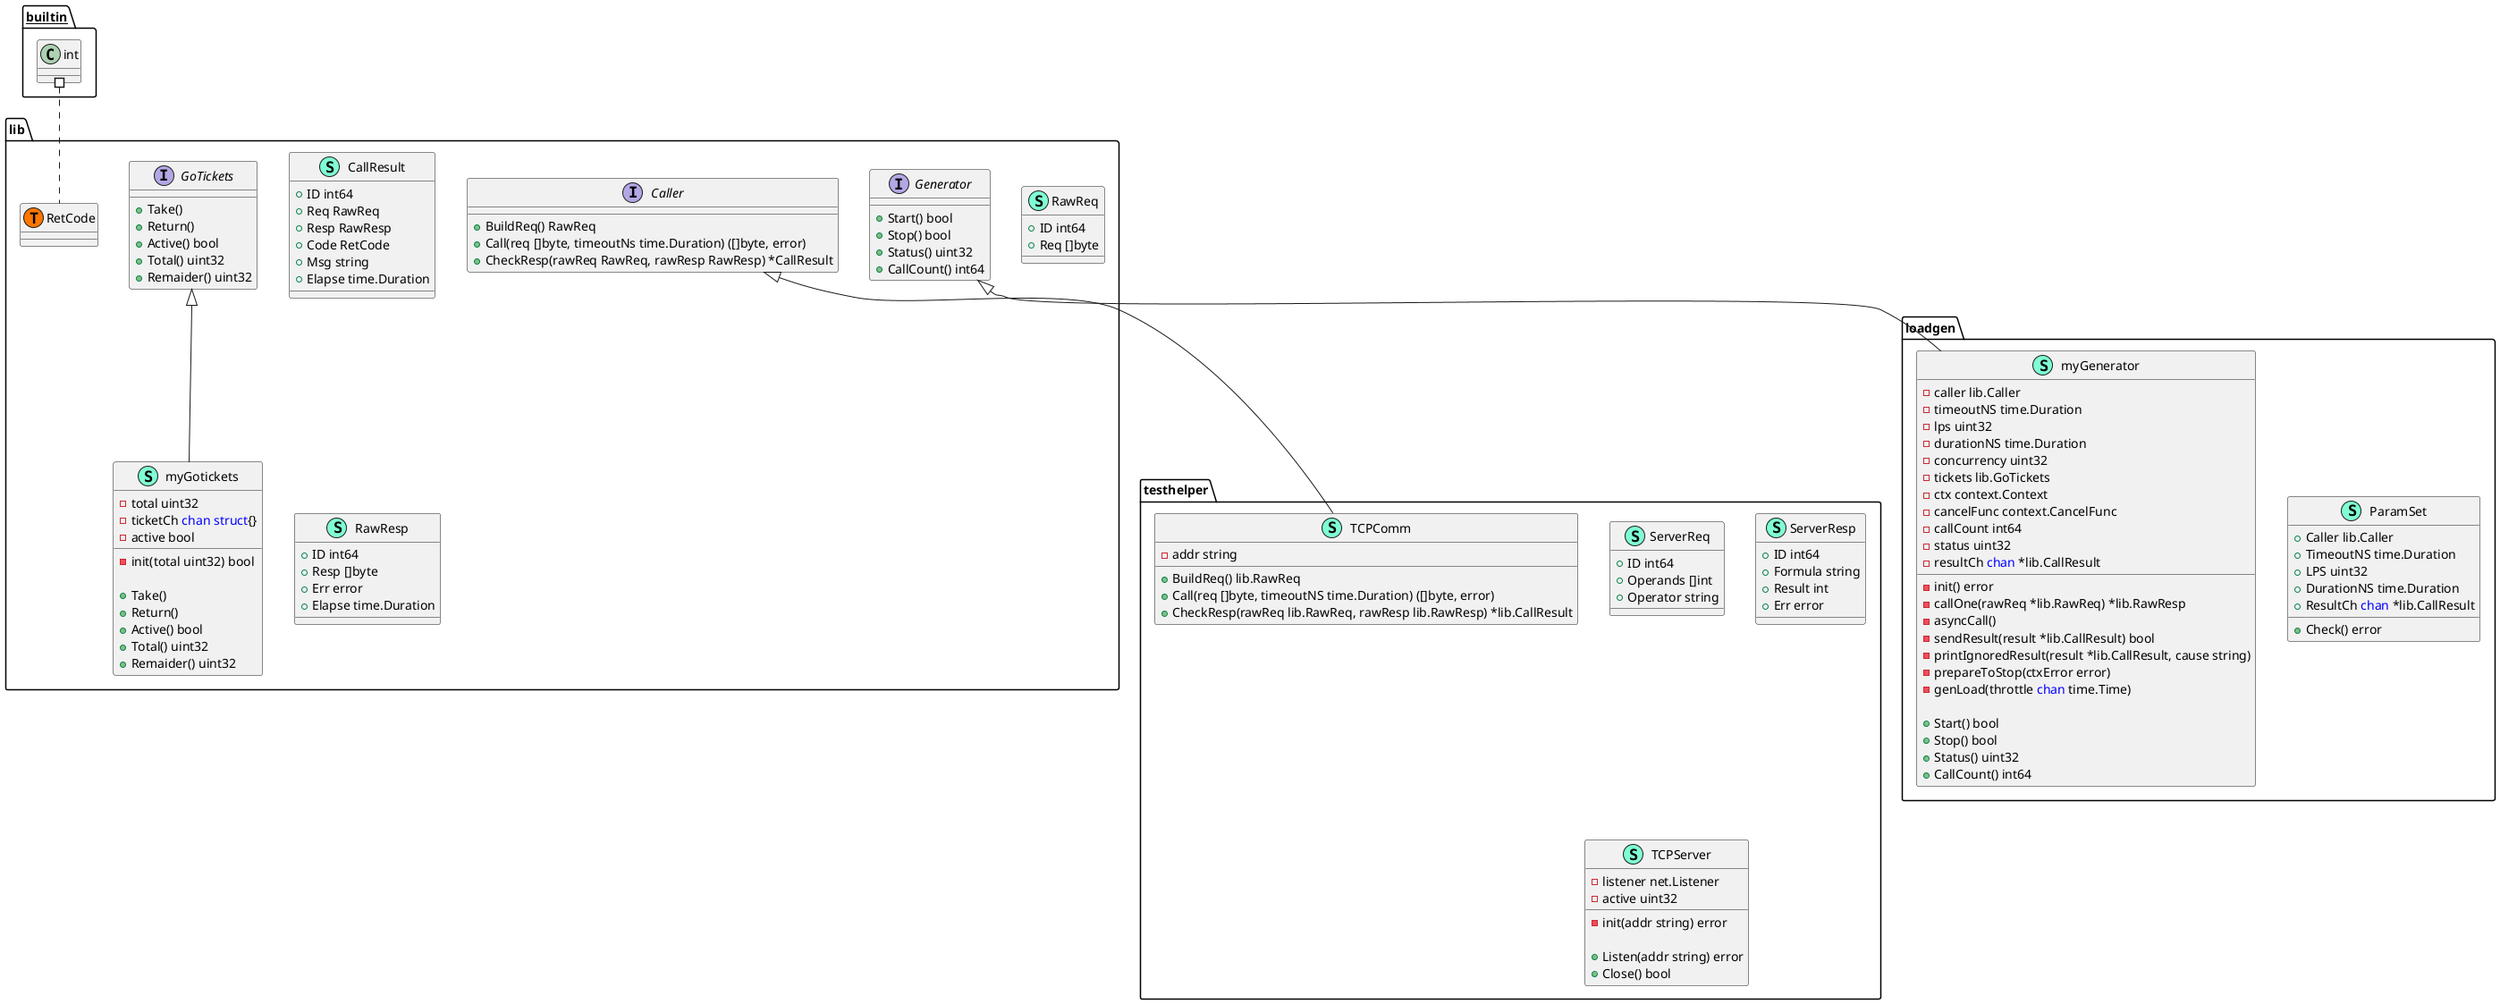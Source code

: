 @startuml
namespace lib {
    class CallResult << (S,Aquamarine) >> {
        + ID int64
        + Req RawReq
        + Resp RawResp
        + Code RetCode
        + Msg string
        + Elapse time.Duration

    }
    interface Caller  {
        + BuildReq() RawReq
        + Call(req []byte, timeoutNs time.Duration) ([]byte, error)
        + CheckResp(rawReq RawReq, rawResp RawResp) *CallResult

    }
    interface Generator  {
        + Start() bool
        + Stop() bool
        + Status() uint32
        + CallCount() int64

    }
    interface GoTickets  {
        + Take() 
        + Return() 
        + Active() bool
        + Total() uint32
        + Remaider() uint32

    }
    class RawReq << (S,Aquamarine) >> {
        + ID int64
        + Req []byte

    }
    class RawResp << (S,Aquamarine) >> {
        + ID int64
        + Resp []byte
        + Err error
        + Elapse time.Duration

    }
    class lib.RetCode << (T, #FF7700) >>  {
    }
    class myGotickets << (S,Aquamarine) >> {
        - total uint32
        - ticketCh <font color=blue>chan</font> <font color=blue>struct</font>{}
        - active bool

        - init(total uint32) bool

        + Take() 
        + Return() 
        + Active() bool
        + Total() uint32
        + Remaider() uint32

    }
}

"lib.GoTickets" <|-- "lib.myGotickets"

namespace loadgen {
    class ParamSet << (S,Aquamarine) >> {
        + Caller lib.Caller
        + TimeoutNS time.Duration
        + LPS uint32
        + DurationNS time.Duration
        + ResultCh <font color=blue>chan</font> *lib.CallResult

        + Check() error

    }
    class myGenerator << (S,Aquamarine) >> {
        - caller lib.Caller
        - timeoutNS time.Duration
        - lps uint32
        - durationNS time.Duration
        - concurrency uint32
        - tickets lib.GoTickets
        - ctx context.Context
        - cancelFunc context.CancelFunc
        - callCount int64
        - status uint32
        - resultCh <font color=blue>chan</font> *lib.CallResult

        - init() error
        - callOne(rawReq *lib.RawReq) *lib.RawResp
        - asyncCall() 
        - sendResult(result *lib.CallResult) bool
        - printIgnoredResult(result *lib.CallResult, cause string) 
        - prepareToStop(ctxError error) 
        - genLoad(throttle <font color=blue>chan</font> time.Time) 

        + Start() bool
        + Stop() bool
        + Status() uint32
        + CallCount() int64

    }
}

"lib.Generator" <|-- "loadgen.myGenerator"

namespace testhelper {
    class ServerReq << (S,Aquamarine) >> {
        + ID int64
        + Operands []int
        + Operator string

    }
    class ServerResp << (S,Aquamarine) >> {
        + ID int64
        + Formula string
        + Result int
        + Err error

    }
    class TCPComm << (S,Aquamarine) >> {
        - addr string

        + BuildReq() lib.RawReq
        + Call(req []byte, timeoutNS time.Duration) ([]byte, error)
        + CheckResp(rawReq lib.RawReq, rawResp lib.RawResp) *lib.CallResult

    }
    class TCPServer << (S,Aquamarine) >> {
        - listener net.Listener
        - active uint32

        - init(addr string) error

        + Listen(addr string) error
        + Close() bool

    }
}

"lib.Caller" <|-- "testhelper.TCPComm"

"__builtin__.int" #.. "lib.RetCode"
@enduml

